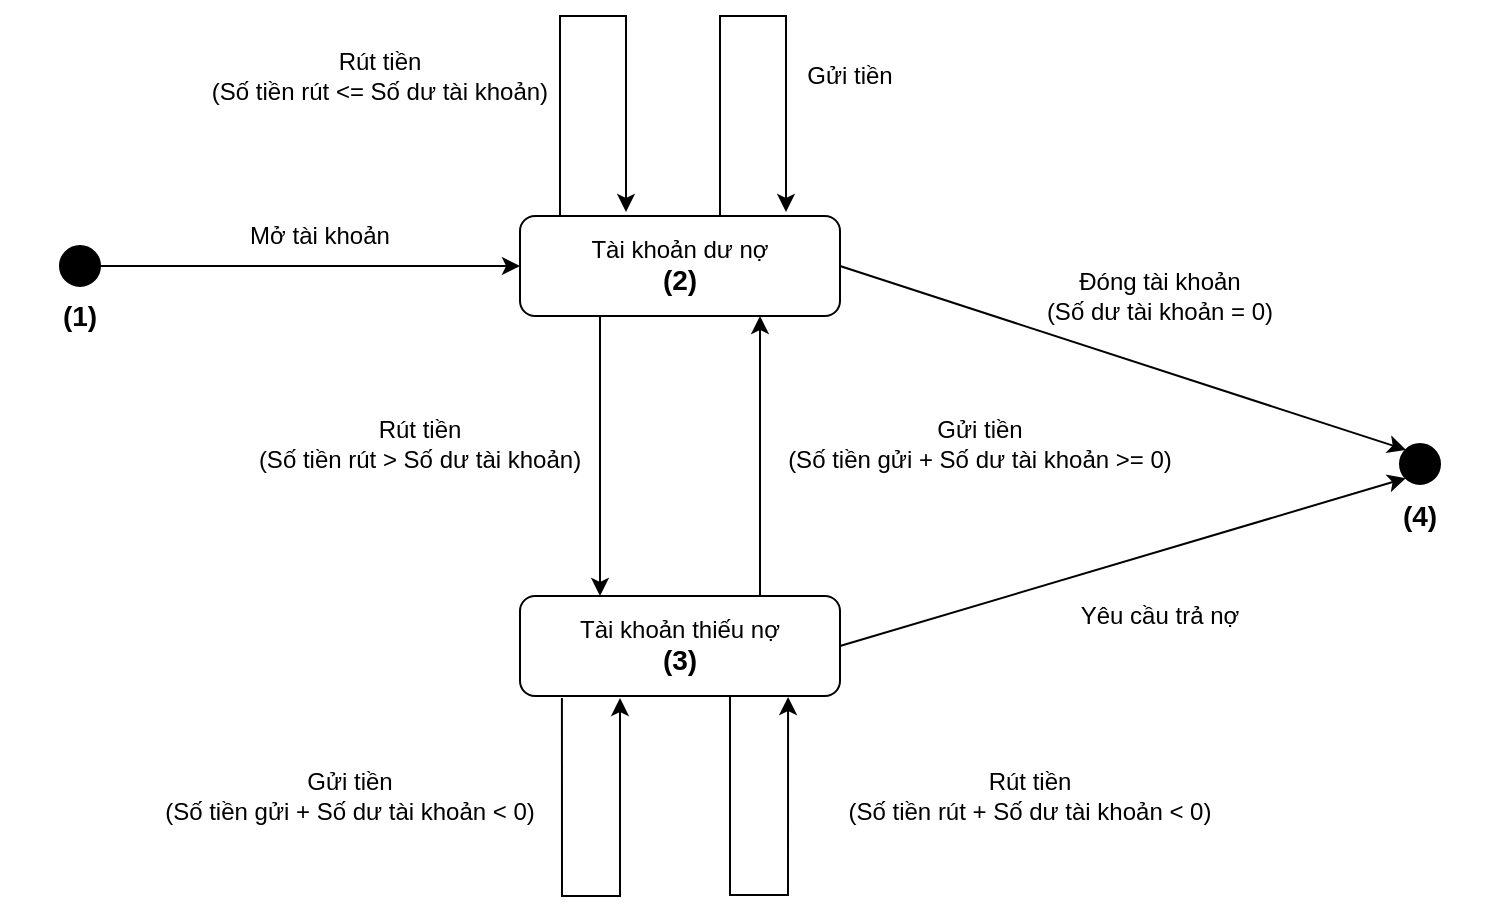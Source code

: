 <mxfile version="13.5.7" type="device"><diagram id="HJA2FnuX_NSVaE2m01ky" name="Page-1"><mxGraphModel dx="1023" dy="666" grid="0" gridSize="10" guides="1" tooltips="1" connect="1" arrows="1" fold="1" page="1" pageScale="1" pageWidth="1169" pageHeight="827" math="0" shadow="0"><root><mxCell id="0"/><mxCell id="1" parent="0"/><mxCell id="edhXOKl46_Z372mwqzbV-8" style="edgeStyle=orthogonalEdgeStyle;rounded=0;orthogonalLoop=1;jettySize=auto;html=1;exitX=1;exitY=0.5;exitDx=0;exitDy=0;entryX=0;entryY=0.5;entryDx=0;entryDy=0;" edge="1" parent="1" source="edhXOKl46_Z372mwqzbV-1" target="edhXOKl46_Z372mwqzbV-2"><mxGeometry relative="1" as="geometry"/></mxCell><mxCell id="edhXOKl46_Z372mwqzbV-1" value="" style="ellipse;whiteSpace=wrap;html=1;aspect=fixed;fillColor=#000000;" vertex="1" parent="1"><mxGeometry x="250" y="305" width="20" height="20" as="geometry"/></mxCell><mxCell id="edhXOKl46_Z372mwqzbV-10" style="edgeStyle=orthogonalEdgeStyle;rounded=0;orthogonalLoop=1;jettySize=auto;html=1;" edge="1" parent="1" source="edhXOKl46_Z372mwqzbV-2"><mxGeometry relative="1" as="geometry"><mxPoint x="533" y="288" as="targetPoint"/><mxPoint x="500" y="270" as="sourcePoint"/><Array as="points"><mxPoint x="500" y="190"/><mxPoint x="533" y="190"/><mxPoint x="533" y="288"/></Array></mxGeometry></mxCell><mxCell id="edhXOKl46_Z372mwqzbV-17" style="edgeStyle=orthogonalEdgeStyle;rounded=0;orthogonalLoop=1;jettySize=auto;html=1;exitX=0.25;exitY=1;exitDx=0;exitDy=0;entryX=0.25;entryY=0;entryDx=0;entryDy=0;" edge="1" parent="1" source="edhXOKl46_Z372mwqzbV-2" target="edhXOKl46_Z372mwqzbV-3"><mxGeometry relative="1" as="geometry"/></mxCell><mxCell id="edhXOKl46_Z372mwqzbV-26" style="edgeStyle=none;rounded=0;orthogonalLoop=1;jettySize=auto;html=1;exitX=1;exitY=0.5;exitDx=0;exitDy=0;entryX=0;entryY=0;entryDx=0;entryDy=0;" edge="1" parent="1" source="edhXOKl46_Z372mwqzbV-2" target="edhXOKl46_Z372mwqzbV-7"><mxGeometry relative="1" as="geometry"/></mxCell><mxCell id="edhXOKl46_Z372mwqzbV-2" value="Tài khoản dư nợ&lt;br&gt;&lt;b&gt;&lt;font style=&quot;font-size: 14px&quot;&gt;(2)&lt;/font&gt;&lt;/b&gt;" style="rounded=1;whiteSpace=wrap;html=1;fillColor=#FFFFFF;" vertex="1" parent="1"><mxGeometry x="480" y="290" width="160" height="50" as="geometry"/></mxCell><mxCell id="edhXOKl46_Z372mwqzbV-18" style="edgeStyle=orthogonalEdgeStyle;rounded=0;orthogonalLoop=1;jettySize=auto;html=1;exitX=0.75;exitY=0;exitDx=0;exitDy=0;entryX=0.75;entryY=1;entryDx=0;entryDy=0;" edge="1" parent="1" source="edhXOKl46_Z372mwqzbV-3" target="edhXOKl46_Z372mwqzbV-2"><mxGeometry relative="1" as="geometry"/></mxCell><mxCell id="edhXOKl46_Z372mwqzbV-21" style="edgeStyle=orthogonalEdgeStyle;rounded=0;orthogonalLoop=1;jettySize=auto;html=1;exitX=0.131;exitY=1.02;exitDx=0;exitDy=0;exitPerimeter=0;" edge="1" parent="1" source="edhXOKl46_Z372mwqzbV-3"><mxGeometry relative="1" as="geometry"><mxPoint x="530" y="531" as="targetPoint"/><mxPoint x="500" y="540" as="sourcePoint"/><Array as="points"><mxPoint x="501" y="630"/><mxPoint x="530" y="630"/></Array></mxGeometry></mxCell><mxCell id="edhXOKl46_Z372mwqzbV-25" style="rounded=0;orthogonalLoop=1;jettySize=auto;html=1;exitX=1;exitY=0.5;exitDx=0;exitDy=0;entryX=0;entryY=1;entryDx=0;entryDy=0;" edge="1" parent="1" source="edhXOKl46_Z372mwqzbV-3" target="edhXOKl46_Z372mwqzbV-7"><mxGeometry relative="1" as="geometry"/></mxCell><mxCell id="edhXOKl46_Z372mwqzbV-3" value="Tài khoản thiếu nợ&lt;br&gt;&lt;b&gt;&lt;font style=&quot;font-size: 14px&quot;&gt;(3)&lt;/font&gt;&lt;/b&gt;" style="rounded=1;whiteSpace=wrap;html=1;fillColor=#FFFFFF;" vertex="1" parent="1"><mxGeometry x="480" y="480" width="160" height="50" as="geometry"/></mxCell><mxCell id="edhXOKl46_Z372mwqzbV-7" value="" style="ellipse;whiteSpace=wrap;html=1;aspect=fixed;fillColor=#000000;" vertex="1" parent="1"><mxGeometry x="920" y="404" width="20" height="20" as="geometry"/></mxCell><mxCell id="edhXOKl46_Z372mwqzbV-9" value="Mở tài khoản" style="text;html=1;strokeColor=none;fillColor=none;align=center;verticalAlign=middle;whiteSpace=wrap;rounded=0;" vertex="1" parent="1"><mxGeometry x="340" y="290" width="80" height="20" as="geometry"/></mxCell><mxCell id="edhXOKl46_Z372mwqzbV-11" value="Rút tiền&lt;br&gt;(Số tiền rút &amp;lt;= Số dư tài khoản)" style="text;html=1;strokeColor=none;fillColor=none;align=center;verticalAlign=middle;whiteSpace=wrap;rounded=0;" vertex="1" parent="1"><mxGeometry x="320" y="210" width="180" height="20" as="geometry"/></mxCell><mxCell id="edhXOKl46_Z372mwqzbV-13" style="edgeStyle=orthogonalEdgeStyle;rounded=0;orthogonalLoop=1;jettySize=auto;html=1;" edge="1" parent="1"><mxGeometry relative="1" as="geometry"><mxPoint x="613" y="288" as="targetPoint"/><mxPoint x="580" y="290" as="sourcePoint"/><Array as="points"><mxPoint x="580" y="190"/><mxPoint x="613" y="190"/><mxPoint x="613" y="288"/></Array></mxGeometry></mxCell><mxCell id="edhXOKl46_Z372mwqzbV-14" value="Gửi tiền" style="text;html=1;strokeColor=none;fillColor=none;align=center;verticalAlign=middle;whiteSpace=wrap;rounded=0;" vertex="1" parent="1"><mxGeometry x="610" y="210" width="70" height="20" as="geometry"/></mxCell><mxCell id="edhXOKl46_Z372mwqzbV-19" value="Rút tiền&lt;br&gt;(Số tiền rút &amp;gt; Số dư tài khoản)" style="text;html=1;strokeColor=none;fillColor=none;align=center;verticalAlign=middle;whiteSpace=wrap;rounded=0;" vertex="1" parent="1"><mxGeometry x="340" y="394" width="180" height="20" as="geometry"/></mxCell><mxCell id="edhXOKl46_Z372mwqzbV-20" value="Gửi tiền&lt;br&gt;(Số tiền gửi + Số dư tài khoản &amp;gt;= 0)" style="text;html=1;strokeColor=none;fillColor=none;align=center;verticalAlign=middle;whiteSpace=wrap;rounded=0;" vertex="1" parent="1"><mxGeometry x="610" y="394" width="200" height="20" as="geometry"/></mxCell><mxCell id="edhXOKl46_Z372mwqzbV-22" value="Gửi tiền&lt;br&gt;(Số tiền gửi + Số dư tài khoản &amp;lt; 0)" style="text;html=1;strokeColor=none;fillColor=none;align=center;verticalAlign=middle;whiteSpace=wrap;rounded=0;" vertex="1" parent="1"><mxGeometry x="300" y="570" width="190" height="20" as="geometry"/></mxCell><mxCell id="edhXOKl46_Z372mwqzbV-23" style="edgeStyle=orthogonalEdgeStyle;rounded=0;orthogonalLoop=1;jettySize=auto;html=1;exitX=0.131;exitY=1.02;exitDx=0;exitDy=0;exitPerimeter=0;" edge="1" parent="1"><mxGeometry relative="1" as="geometry"><mxPoint x="614.04" y="530.5" as="targetPoint"/><mxPoint x="585" y="530.5" as="sourcePoint"/><Array as="points"><mxPoint x="585.04" y="629.5"/><mxPoint x="614.04" y="629.5"/></Array></mxGeometry></mxCell><mxCell id="edhXOKl46_Z372mwqzbV-24" value="Rút tiền&lt;br&gt;(Số tiền rút + Số dư tài khoản &amp;lt; 0)" style="text;html=1;strokeColor=none;fillColor=none;align=center;verticalAlign=middle;whiteSpace=wrap;rounded=0;" vertex="1" parent="1"><mxGeometry x="640" y="570" width="190" height="20" as="geometry"/></mxCell><mxCell id="edhXOKl46_Z372mwqzbV-27" value="Đóng tài khoản&lt;br&gt;(Số dư tài khoản = 0)" style="text;html=1;strokeColor=none;fillColor=none;align=center;verticalAlign=middle;whiteSpace=wrap;rounded=0;" vertex="1" parent="1"><mxGeometry x="730" y="320" width="140" height="20" as="geometry"/></mxCell><mxCell id="edhXOKl46_Z372mwqzbV-28" value="Yêu cầu trả nợ" style="text;html=1;strokeColor=none;fillColor=none;align=center;verticalAlign=middle;whiteSpace=wrap;rounded=0;" vertex="1" parent="1"><mxGeometry x="750" y="480" width="100" height="20" as="geometry"/></mxCell><mxCell id="edhXOKl46_Z372mwqzbV-29" value="&lt;b&gt;&lt;font style=&quot;font-size: 14px&quot;&gt;(1)&lt;/font&gt;&lt;/b&gt;" style="text;html=1;strokeColor=none;fillColor=none;align=center;verticalAlign=middle;whiteSpace=wrap;rounded=0;" vertex="1" parent="1"><mxGeometry x="220" y="330" width="80" height="20" as="geometry"/></mxCell><mxCell id="edhXOKl46_Z372mwqzbV-30" value="&lt;b&gt;&lt;font style=&quot;font-size: 14px&quot;&gt;(4)&lt;/font&gt;&lt;/b&gt;" style="text;html=1;strokeColor=none;fillColor=none;align=center;verticalAlign=middle;whiteSpace=wrap;rounded=0;" vertex="1" parent="1"><mxGeometry x="890" y="430" width="80" height="20" as="geometry"/></mxCell></root></mxGraphModel></diagram></mxfile>